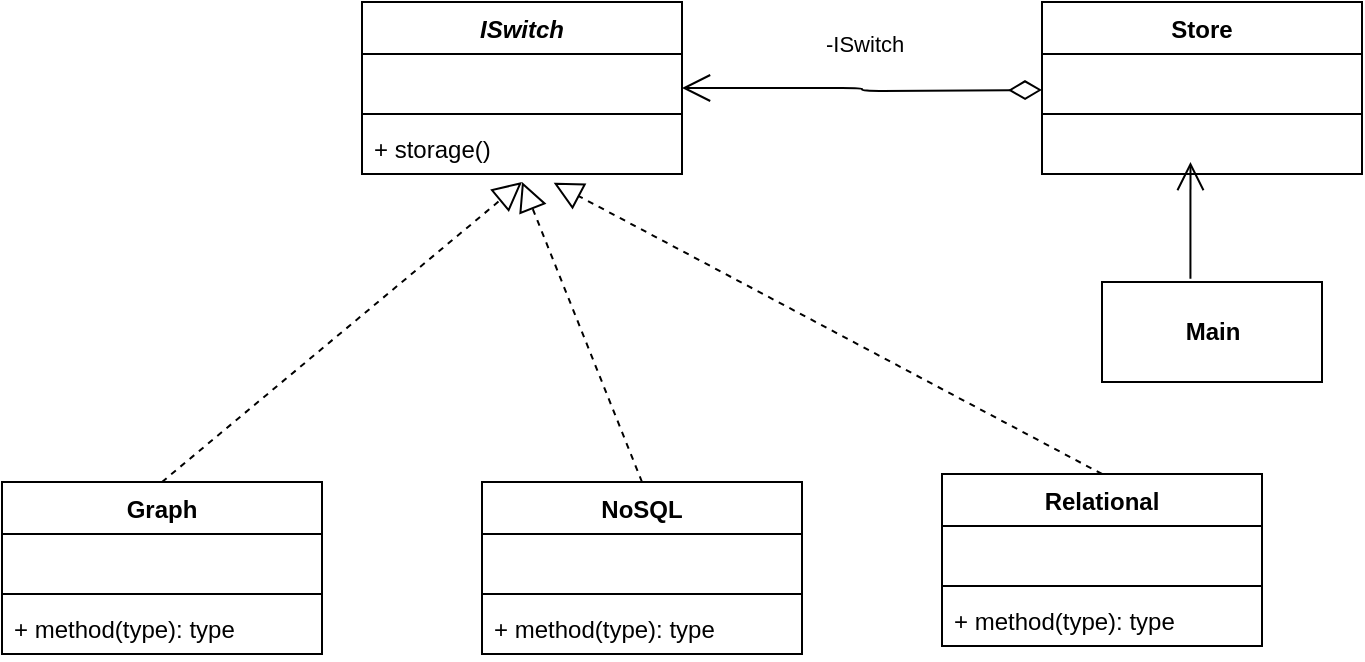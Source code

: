 <mxfile version="11.2.9" type="google" pages="1"><diagram id="bi6XtdtsxoqertjzMRjE" name="Page-1"><mxGraphModel dx="509" dy="533" grid="1" gridSize="10" guides="1" tooltips="1" connect="1" arrows="1" fold="1" page="1" pageScale="1" pageWidth="827" pageHeight="1169" math="0" shadow="0"><root><mxCell id="0"/><mxCell id="1" parent="0"/><mxCell id="Op7LwQUx67yhObDKGBvf-1" value="ISwitch" style="swimlane;fontStyle=3;align=center;verticalAlign=top;childLayout=stackLayout;horizontal=1;startSize=26;horizontalStack=0;resizeParent=1;resizeParentMax=0;resizeLast=0;collapsible=1;marginBottom=0;" vertex="1" parent="1"><mxGeometry x="200" y="40" width="160" height="86" as="geometry"/></mxCell><mxCell id="Op7LwQUx67yhObDKGBvf-2" value="    " style="text;strokeColor=none;fillColor=none;align=left;verticalAlign=top;spacingLeft=4;spacingRight=4;overflow=hidden;rotatable=0;points=[[0,0.5],[1,0.5]];portConstraint=eastwest;" vertex="1" parent="Op7LwQUx67yhObDKGBvf-1"><mxGeometry y="26" width="160" height="26" as="geometry"/></mxCell><mxCell id="Op7LwQUx67yhObDKGBvf-3" value="" style="line;strokeWidth=1;fillColor=none;align=left;verticalAlign=middle;spacingTop=-1;spacingLeft=3;spacingRight=3;rotatable=0;labelPosition=right;points=[];portConstraint=eastwest;" vertex="1" parent="Op7LwQUx67yhObDKGBvf-1"><mxGeometry y="52" width="160" height="8" as="geometry"/></mxCell><mxCell id="Op7LwQUx67yhObDKGBvf-4" value="+ storage()" style="text;strokeColor=none;fillColor=none;align=left;verticalAlign=top;spacingLeft=4;spacingRight=4;overflow=hidden;rotatable=0;points=[[0,0.5],[1,0.5]];portConstraint=eastwest;" vertex="1" parent="Op7LwQUx67yhObDKGBvf-1"><mxGeometry y="60" width="160" height="26" as="geometry"/></mxCell><mxCell id="Op7LwQUx67yhObDKGBvf-5" value="Graph" style="swimlane;fontStyle=1;align=center;verticalAlign=top;childLayout=stackLayout;horizontal=1;startSize=26;horizontalStack=0;resizeParent=1;resizeParentMax=0;resizeLast=0;collapsible=1;marginBottom=0;" vertex="1" parent="1"><mxGeometry x="20" y="280" width="160" height="86" as="geometry"/></mxCell><mxCell id="Op7LwQUx67yhObDKGBvf-6" value="    " style="text;strokeColor=none;fillColor=none;align=left;verticalAlign=top;spacingLeft=4;spacingRight=4;overflow=hidden;rotatable=0;points=[[0,0.5],[1,0.5]];portConstraint=eastwest;" vertex="1" parent="Op7LwQUx67yhObDKGBvf-5"><mxGeometry y="26" width="160" height="26" as="geometry"/></mxCell><mxCell id="Op7LwQUx67yhObDKGBvf-7" value="" style="line;strokeWidth=1;fillColor=none;align=left;verticalAlign=middle;spacingTop=-1;spacingLeft=3;spacingRight=3;rotatable=0;labelPosition=right;points=[];portConstraint=eastwest;" vertex="1" parent="Op7LwQUx67yhObDKGBvf-5"><mxGeometry y="52" width="160" height="8" as="geometry"/></mxCell><mxCell id="Op7LwQUx67yhObDKGBvf-8" value="+ method(type): type" style="text;strokeColor=none;fillColor=none;align=left;verticalAlign=top;spacingLeft=4;spacingRight=4;overflow=hidden;rotatable=0;points=[[0,0.5],[1,0.5]];portConstraint=eastwest;" vertex="1" parent="Op7LwQUx67yhObDKGBvf-5"><mxGeometry y="60" width="160" height="26" as="geometry"/></mxCell><mxCell id="Op7LwQUx67yhObDKGBvf-9" value="NoSQL" style="swimlane;fontStyle=1;align=center;verticalAlign=top;childLayout=stackLayout;horizontal=1;startSize=26;horizontalStack=0;resizeParent=1;resizeParentMax=0;resizeLast=0;collapsible=1;marginBottom=0;" vertex="1" parent="1"><mxGeometry x="260" y="280" width="160" height="86" as="geometry"/></mxCell><mxCell id="Op7LwQUx67yhObDKGBvf-10" value="    " style="text;strokeColor=none;fillColor=none;align=left;verticalAlign=top;spacingLeft=4;spacingRight=4;overflow=hidden;rotatable=0;points=[[0,0.5],[1,0.5]];portConstraint=eastwest;" vertex="1" parent="Op7LwQUx67yhObDKGBvf-9"><mxGeometry y="26" width="160" height="26" as="geometry"/></mxCell><mxCell id="Op7LwQUx67yhObDKGBvf-11" value="" style="line;strokeWidth=1;fillColor=none;align=left;verticalAlign=middle;spacingTop=-1;spacingLeft=3;spacingRight=3;rotatable=0;labelPosition=right;points=[];portConstraint=eastwest;" vertex="1" parent="Op7LwQUx67yhObDKGBvf-9"><mxGeometry y="52" width="160" height="8" as="geometry"/></mxCell><mxCell id="Op7LwQUx67yhObDKGBvf-12" value="+ method(type): type" style="text;strokeColor=none;fillColor=none;align=left;verticalAlign=top;spacingLeft=4;spacingRight=4;overflow=hidden;rotatable=0;points=[[0,0.5],[1,0.5]];portConstraint=eastwest;" vertex="1" parent="Op7LwQUx67yhObDKGBvf-9"><mxGeometry y="60" width="160" height="26" as="geometry"/></mxCell><mxCell id="Op7LwQUx67yhObDKGBvf-13" value="Relational" style="swimlane;fontStyle=1;align=center;verticalAlign=top;childLayout=stackLayout;horizontal=1;startSize=26;horizontalStack=0;resizeParent=1;resizeParentMax=0;resizeLast=0;collapsible=1;marginBottom=0;" vertex="1" parent="1"><mxGeometry x="490" y="276" width="160" height="86" as="geometry"/></mxCell><mxCell id="Op7LwQUx67yhObDKGBvf-14" value="     " style="text;strokeColor=none;fillColor=none;align=left;verticalAlign=top;spacingLeft=4;spacingRight=4;overflow=hidden;rotatable=0;points=[[0,0.5],[1,0.5]];portConstraint=eastwest;" vertex="1" parent="Op7LwQUx67yhObDKGBvf-13"><mxGeometry y="26" width="160" height="26" as="geometry"/></mxCell><mxCell id="Op7LwQUx67yhObDKGBvf-15" value="" style="line;strokeWidth=1;fillColor=none;align=left;verticalAlign=middle;spacingTop=-1;spacingLeft=3;spacingRight=3;rotatable=0;labelPosition=right;points=[];portConstraint=eastwest;" vertex="1" parent="Op7LwQUx67yhObDKGBvf-13"><mxGeometry y="52" width="160" height="8" as="geometry"/></mxCell><mxCell id="Op7LwQUx67yhObDKGBvf-16" value="+ method(type): type" style="text;strokeColor=none;fillColor=none;align=left;verticalAlign=top;spacingLeft=4;spacingRight=4;overflow=hidden;rotatable=0;points=[[0,0.5],[1,0.5]];portConstraint=eastwest;" vertex="1" parent="Op7LwQUx67yhObDKGBvf-13"><mxGeometry y="60" width="160" height="26" as="geometry"/></mxCell><mxCell id="Op7LwQUx67yhObDKGBvf-17" value="" style="endArrow=block;dashed=1;endFill=0;endSize=12;html=1;exitX=0.5;exitY=0;exitDx=0;exitDy=0;" edge="1" parent="1" source="Op7LwQUx67yhObDKGBvf-5"><mxGeometry width="160" relative="1" as="geometry"><mxPoint x="230" y="200" as="sourcePoint"/><mxPoint x="280" y="130" as="targetPoint"/></mxGeometry></mxCell><mxCell id="Op7LwQUx67yhObDKGBvf-18" value="" style="endArrow=block;dashed=1;endFill=0;endSize=12;html=1;exitX=0.5;exitY=0;exitDx=0;exitDy=0;" edge="1" parent="1" source="Op7LwQUx67yhObDKGBvf-9"><mxGeometry width="160" relative="1" as="geometry"><mxPoint x="320" y="240" as="sourcePoint"/><mxPoint x="280" y="130" as="targetPoint"/></mxGeometry></mxCell><mxCell id="Op7LwQUx67yhObDKGBvf-19" value="" style="endArrow=block;dashed=1;endFill=0;endSize=12;html=1;exitX=0.5;exitY=0;exitDx=0;exitDy=0;entryX=0.599;entryY=1.169;entryDx=0;entryDy=0;entryPerimeter=0;" edge="1" parent="1" source="Op7LwQUx67yhObDKGBvf-13" target="Op7LwQUx67yhObDKGBvf-4"><mxGeometry width="160" relative="1" as="geometry"><mxPoint x="480" y="210" as="sourcePoint"/><mxPoint x="640" y="210" as="targetPoint"/></mxGeometry></mxCell><mxCell id="Op7LwQUx67yhObDKGBvf-20" value="-ISwitch" style="endArrow=open;html=1;endSize=12;startArrow=diamondThin;startSize=14;startFill=0;edgeStyle=orthogonalEdgeStyle;align=left;verticalAlign=bottom;entryX=1;entryY=0.5;entryDx=0;entryDy=0;" edge="1" parent="1" target="Op7LwQUx67yhObDKGBvf-1"><mxGeometry x="0.227" y="-13" relative="1" as="geometry"><mxPoint x="540" y="84" as="sourcePoint"/><mxPoint x="580" y="110" as="targetPoint"/><mxPoint as="offset"/></mxGeometry></mxCell><mxCell id="Op7LwQUx67yhObDKGBvf-21" value="Store" style="swimlane;fontStyle=1;align=center;verticalAlign=top;childLayout=stackLayout;horizontal=1;startSize=26;horizontalStack=0;resizeParent=1;resizeParentMax=0;resizeLast=0;collapsible=1;marginBottom=0;" vertex="1" parent="1"><mxGeometry x="540" y="40" width="160" height="86" as="geometry"/></mxCell><mxCell id="Op7LwQUx67yhObDKGBvf-22" value="     " style="text;strokeColor=none;fillColor=none;align=left;verticalAlign=top;spacingLeft=4;spacingRight=4;overflow=hidden;rotatable=0;points=[[0,0.5],[1,0.5]];portConstraint=eastwest;" vertex="1" parent="Op7LwQUx67yhObDKGBvf-21"><mxGeometry y="26" width="160" height="26" as="geometry"/></mxCell><mxCell id="Op7LwQUx67yhObDKGBvf-23" value="" style="line;strokeWidth=1;fillColor=none;align=left;verticalAlign=middle;spacingTop=-1;spacingLeft=3;spacingRight=3;rotatable=0;labelPosition=right;points=[];portConstraint=eastwest;" vertex="1" parent="Op7LwQUx67yhObDKGBvf-21"><mxGeometry y="52" width="160" height="8" as="geometry"/></mxCell><mxCell id="Op7LwQUx67yhObDKGBvf-24" value="      " style="text;strokeColor=none;fillColor=none;align=left;verticalAlign=top;spacingLeft=4;spacingRight=4;overflow=hidden;rotatable=0;points=[[0,0.5],[1,0.5]];portConstraint=eastwest;" vertex="1" parent="Op7LwQUx67yhObDKGBvf-21"><mxGeometry y="60" width="160" height="26" as="geometry"/></mxCell><mxCell id="Op7LwQUx67yhObDKGBvf-26" value="&lt;b&gt;Main&lt;/b&gt;" style="html=1;" vertex="1" parent="1"><mxGeometry x="570" y="180" width="110" height="50" as="geometry"/></mxCell><mxCell id="Op7LwQUx67yhObDKGBvf-27" value="" style="endArrow=open;endFill=1;endSize=12;html=1;exitX=0.402;exitY=-0.032;exitDx=0;exitDy=0;exitPerimeter=0;entryX=0.464;entryY=0.769;entryDx=0;entryDy=0;entryPerimeter=0;" edge="1" parent="1" source="Op7LwQUx67yhObDKGBvf-26" target="Op7LwQUx67yhObDKGBvf-24"><mxGeometry width="160" relative="1" as="geometry"><mxPoint x="700" y="150" as="sourcePoint"/><mxPoint x="860" y="150" as="targetPoint"/></mxGeometry></mxCell></root></mxGraphModel></diagram></mxfile>